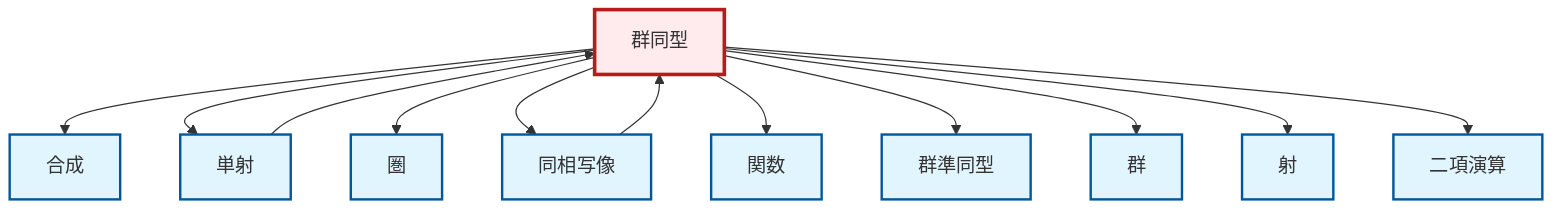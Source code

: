 graph TD
    classDef definition fill:#e1f5fe,stroke:#01579b,stroke-width:2px
    classDef theorem fill:#f3e5f5,stroke:#4a148c,stroke-width:2px
    classDef axiom fill:#fff3e0,stroke:#e65100,stroke-width:2px
    classDef example fill:#e8f5e9,stroke:#1b5e20,stroke-width:2px
    classDef current fill:#ffebee,stroke:#b71c1c,stroke-width:3px
    def-group["群"]:::definition
    def-morphism["射"]:::definition
    def-composition["合成"]:::definition
    def-function["関数"]:::definition
    def-category["圏"]:::definition
    def-isomorphism["群同型"]:::definition
    def-homomorphism["群準同型"]:::definition
    def-monomorphism["単射"]:::definition
    def-homeomorphism["同相写像"]:::definition
    def-binary-operation["二項演算"]:::definition
    def-isomorphism --> def-composition
    def-isomorphism --> def-monomorphism
    def-isomorphism --> def-category
    def-isomorphism --> def-homeomorphism
    def-isomorphism --> def-function
    def-isomorphism --> def-homomorphism
    def-monomorphism --> def-isomorphism
    def-homeomorphism --> def-isomorphism
    def-isomorphism --> def-group
    def-isomorphism --> def-morphism
    def-isomorphism --> def-binary-operation
    class def-isomorphism current